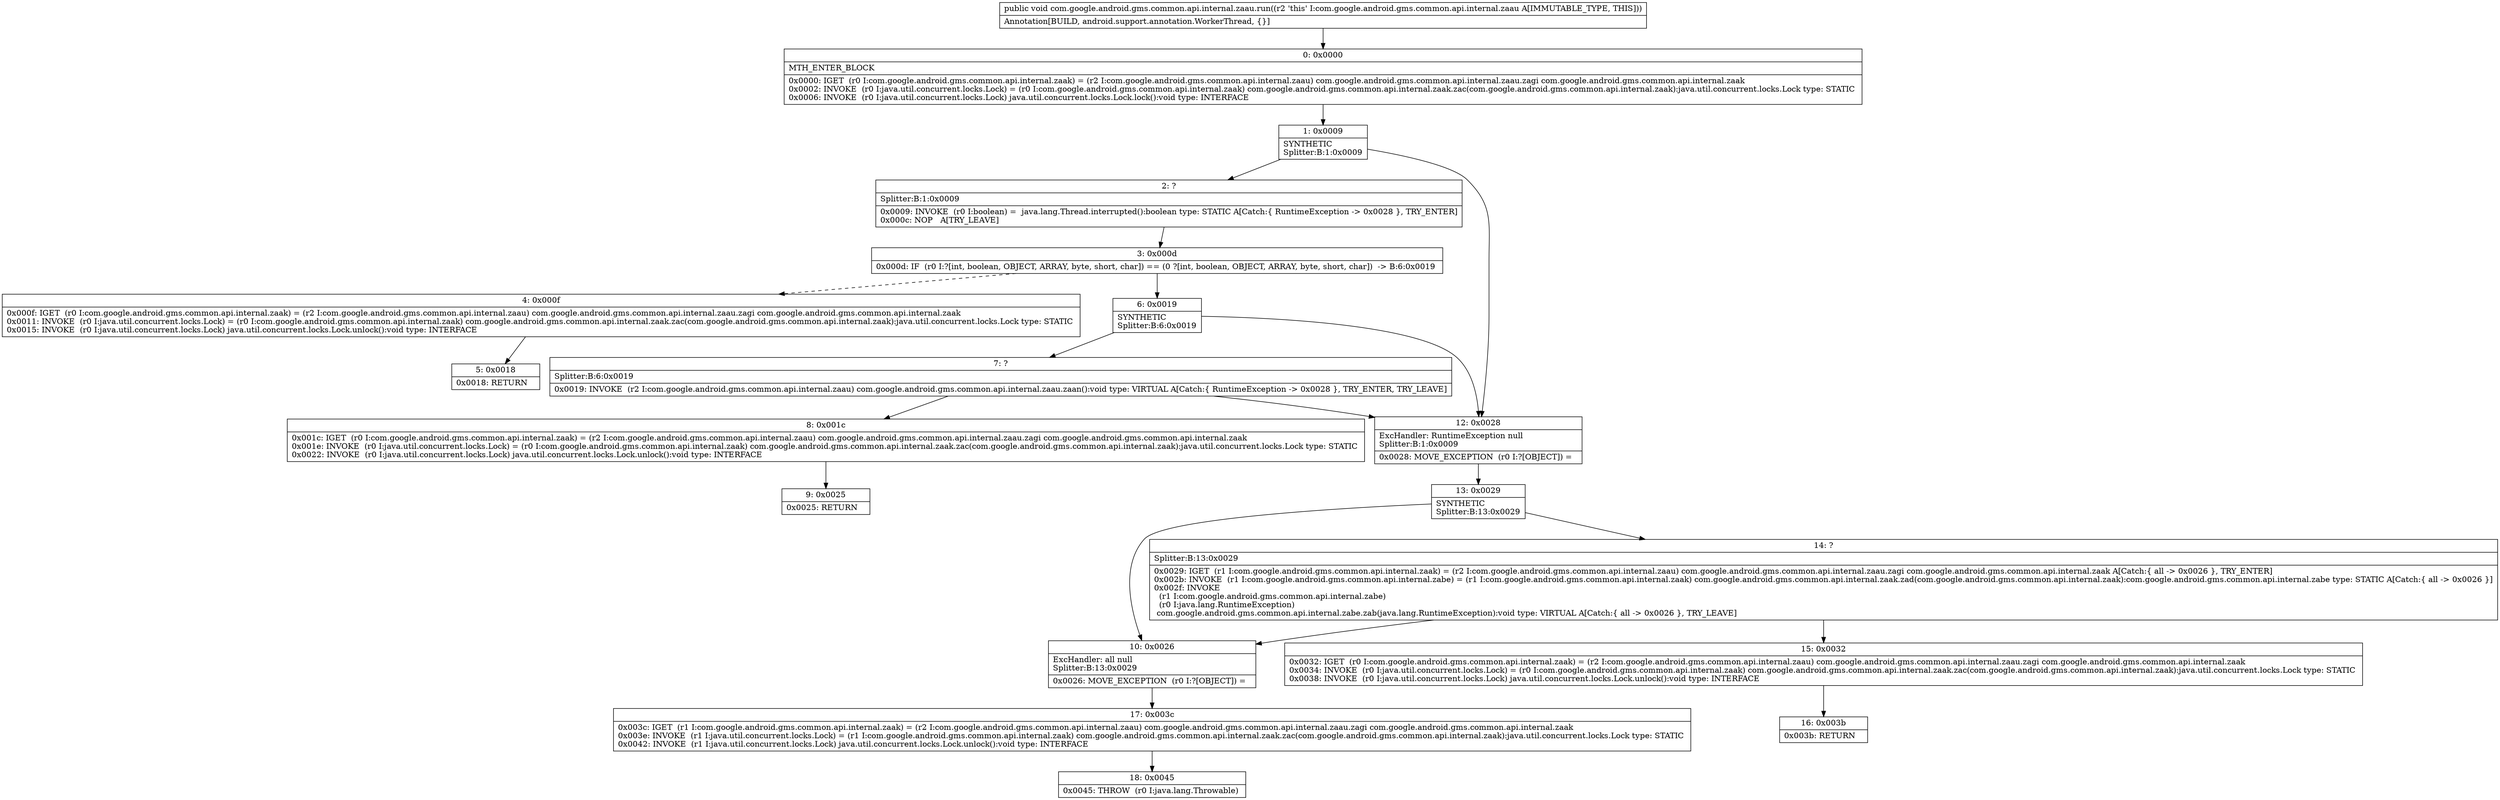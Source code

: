 digraph "CFG forcom.google.android.gms.common.api.internal.zaau.run()V" {
Node_0 [shape=record,label="{0\:\ 0x0000|MTH_ENTER_BLOCK\l|0x0000: IGET  (r0 I:com.google.android.gms.common.api.internal.zaak) = (r2 I:com.google.android.gms.common.api.internal.zaau) com.google.android.gms.common.api.internal.zaau.zagi com.google.android.gms.common.api.internal.zaak \l0x0002: INVOKE  (r0 I:java.util.concurrent.locks.Lock) = (r0 I:com.google.android.gms.common.api.internal.zaak) com.google.android.gms.common.api.internal.zaak.zac(com.google.android.gms.common.api.internal.zaak):java.util.concurrent.locks.Lock type: STATIC \l0x0006: INVOKE  (r0 I:java.util.concurrent.locks.Lock) java.util.concurrent.locks.Lock.lock():void type: INTERFACE \l}"];
Node_1 [shape=record,label="{1\:\ 0x0009|SYNTHETIC\lSplitter:B:1:0x0009\l}"];
Node_2 [shape=record,label="{2\:\ ?|Splitter:B:1:0x0009\l|0x0009: INVOKE  (r0 I:boolean) =  java.lang.Thread.interrupted():boolean type: STATIC A[Catch:\{ RuntimeException \-\> 0x0028 \}, TRY_ENTER]\l0x000c: NOP   A[TRY_LEAVE]\l}"];
Node_3 [shape=record,label="{3\:\ 0x000d|0x000d: IF  (r0 I:?[int, boolean, OBJECT, ARRAY, byte, short, char]) == (0 ?[int, boolean, OBJECT, ARRAY, byte, short, char])  \-\> B:6:0x0019 \l}"];
Node_4 [shape=record,label="{4\:\ 0x000f|0x000f: IGET  (r0 I:com.google.android.gms.common.api.internal.zaak) = (r2 I:com.google.android.gms.common.api.internal.zaau) com.google.android.gms.common.api.internal.zaau.zagi com.google.android.gms.common.api.internal.zaak \l0x0011: INVOKE  (r0 I:java.util.concurrent.locks.Lock) = (r0 I:com.google.android.gms.common.api.internal.zaak) com.google.android.gms.common.api.internal.zaak.zac(com.google.android.gms.common.api.internal.zaak):java.util.concurrent.locks.Lock type: STATIC \l0x0015: INVOKE  (r0 I:java.util.concurrent.locks.Lock) java.util.concurrent.locks.Lock.unlock():void type: INTERFACE \l}"];
Node_5 [shape=record,label="{5\:\ 0x0018|0x0018: RETURN   \l}"];
Node_6 [shape=record,label="{6\:\ 0x0019|SYNTHETIC\lSplitter:B:6:0x0019\l}"];
Node_7 [shape=record,label="{7\:\ ?|Splitter:B:6:0x0019\l|0x0019: INVOKE  (r2 I:com.google.android.gms.common.api.internal.zaau) com.google.android.gms.common.api.internal.zaau.zaan():void type: VIRTUAL A[Catch:\{ RuntimeException \-\> 0x0028 \}, TRY_ENTER, TRY_LEAVE]\l}"];
Node_8 [shape=record,label="{8\:\ 0x001c|0x001c: IGET  (r0 I:com.google.android.gms.common.api.internal.zaak) = (r2 I:com.google.android.gms.common.api.internal.zaau) com.google.android.gms.common.api.internal.zaau.zagi com.google.android.gms.common.api.internal.zaak \l0x001e: INVOKE  (r0 I:java.util.concurrent.locks.Lock) = (r0 I:com.google.android.gms.common.api.internal.zaak) com.google.android.gms.common.api.internal.zaak.zac(com.google.android.gms.common.api.internal.zaak):java.util.concurrent.locks.Lock type: STATIC \l0x0022: INVOKE  (r0 I:java.util.concurrent.locks.Lock) java.util.concurrent.locks.Lock.unlock():void type: INTERFACE \l}"];
Node_9 [shape=record,label="{9\:\ 0x0025|0x0025: RETURN   \l}"];
Node_10 [shape=record,label="{10\:\ 0x0026|ExcHandler: all null\lSplitter:B:13:0x0029\l|0x0026: MOVE_EXCEPTION  (r0 I:?[OBJECT]) =  \l}"];
Node_12 [shape=record,label="{12\:\ 0x0028|ExcHandler: RuntimeException null\lSplitter:B:1:0x0009\l|0x0028: MOVE_EXCEPTION  (r0 I:?[OBJECT]) =  \l}"];
Node_13 [shape=record,label="{13\:\ 0x0029|SYNTHETIC\lSplitter:B:13:0x0029\l}"];
Node_14 [shape=record,label="{14\:\ ?|Splitter:B:13:0x0029\l|0x0029: IGET  (r1 I:com.google.android.gms.common.api.internal.zaak) = (r2 I:com.google.android.gms.common.api.internal.zaau) com.google.android.gms.common.api.internal.zaau.zagi com.google.android.gms.common.api.internal.zaak A[Catch:\{ all \-\> 0x0026 \}, TRY_ENTER]\l0x002b: INVOKE  (r1 I:com.google.android.gms.common.api.internal.zabe) = (r1 I:com.google.android.gms.common.api.internal.zaak) com.google.android.gms.common.api.internal.zaak.zad(com.google.android.gms.common.api.internal.zaak):com.google.android.gms.common.api.internal.zabe type: STATIC A[Catch:\{ all \-\> 0x0026 \}]\l0x002f: INVOKE  \l  (r1 I:com.google.android.gms.common.api.internal.zabe)\l  (r0 I:java.lang.RuntimeException)\l com.google.android.gms.common.api.internal.zabe.zab(java.lang.RuntimeException):void type: VIRTUAL A[Catch:\{ all \-\> 0x0026 \}, TRY_LEAVE]\l}"];
Node_15 [shape=record,label="{15\:\ 0x0032|0x0032: IGET  (r0 I:com.google.android.gms.common.api.internal.zaak) = (r2 I:com.google.android.gms.common.api.internal.zaau) com.google.android.gms.common.api.internal.zaau.zagi com.google.android.gms.common.api.internal.zaak \l0x0034: INVOKE  (r0 I:java.util.concurrent.locks.Lock) = (r0 I:com.google.android.gms.common.api.internal.zaak) com.google.android.gms.common.api.internal.zaak.zac(com.google.android.gms.common.api.internal.zaak):java.util.concurrent.locks.Lock type: STATIC \l0x0038: INVOKE  (r0 I:java.util.concurrent.locks.Lock) java.util.concurrent.locks.Lock.unlock():void type: INTERFACE \l}"];
Node_16 [shape=record,label="{16\:\ 0x003b|0x003b: RETURN   \l}"];
Node_17 [shape=record,label="{17\:\ 0x003c|0x003c: IGET  (r1 I:com.google.android.gms.common.api.internal.zaak) = (r2 I:com.google.android.gms.common.api.internal.zaau) com.google.android.gms.common.api.internal.zaau.zagi com.google.android.gms.common.api.internal.zaak \l0x003e: INVOKE  (r1 I:java.util.concurrent.locks.Lock) = (r1 I:com.google.android.gms.common.api.internal.zaak) com.google.android.gms.common.api.internal.zaak.zac(com.google.android.gms.common.api.internal.zaak):java.util.concurrent.locks.Lock type: STATIC \l0x0042: INVOKE  (r1 I:java.util.concurrent.locks.Lock) java.util.concurrent.locks.Lock.unlock():void type: INTERFACE \l}"];
Node_18 [shape=record,label="{18\:\ 0x0045|0x0045: THROW  (r0 I:java.lang.Throwable) \l}"];
MethodNode[shape=record,label="{public void com.google.android.gms.common.api.internal.zaau.run((r2 'this' I:com.google.android.gms.common.api.internal.zaau A[IMMUTABLE_TYPE, THIS]))  | Annotation[BUILD, android.support.annotation.WorkerThread, \{\}]\l}"];
MethodNode -> Node_0;
Node_0 -> Node_1;
Node_1 -> Node_2;
Node_1 -> Node_12;
Node_2 -> Node_3;
Node_3 -> Node_4[style=dashed];
Node_3 -> Node_6;
Node_4 -> Node_5;
Node_6 -> Node_7;
Node_6 -> Node_12;
Node_7 -> Node_8;
Node_7 -> Node_12;
Node_8 -> Node_9;
Node_10 -> Node_17;
Node_12 -> Node_13;
Node_13 -> Node_14;
Node_13 -> Node_10;
Node_14 -> Node_15;
Node_14 -> Node_10;
Node_15 -> Node_16;
Node_17 -> Node_18;
}

